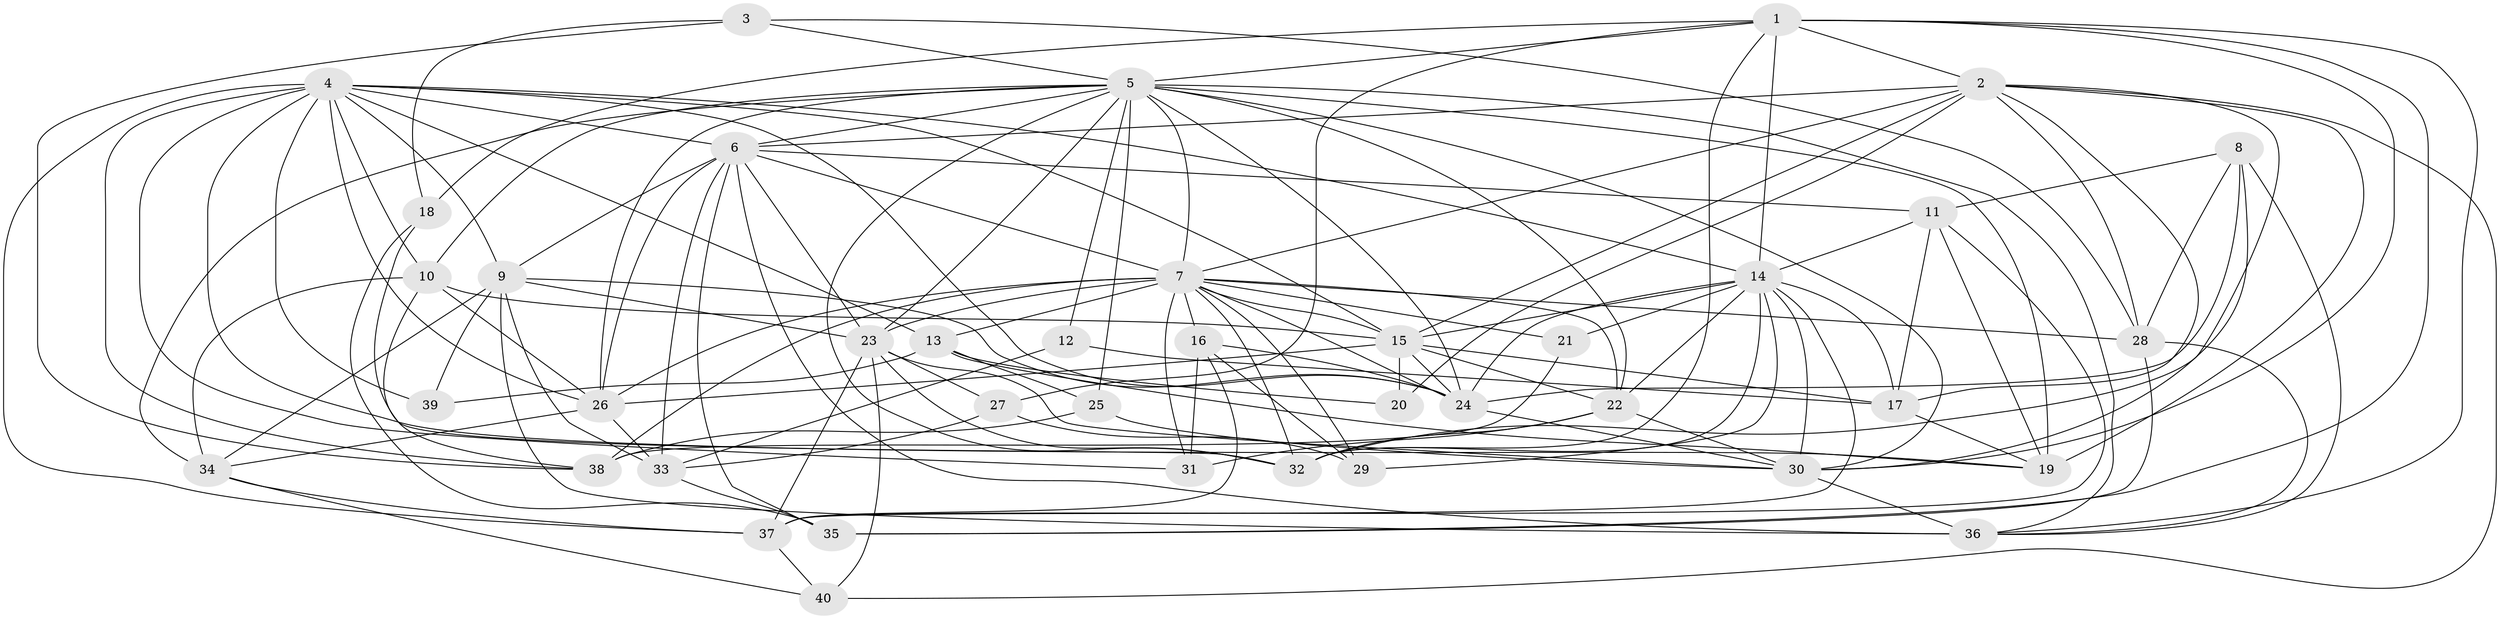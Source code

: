 // original degree distribution, {5: 0.14516129032258066, 3: 0.25, 4: 0.27419354838709675, 2: 0.16129032258064516, 8: 0.016129032258064516, 9: 0.008064516129032258, 7: 0.03225806451612903, 6: 0.11290322580645161}
// Generated by graph-tools (version 1.1) at 2025/51/03/04/25 22:51:11]
// undirected, 40 vertices, 139 edges
graph export_dot {
  node [color=gray90,style=filled];
  1;
  2;
  3;
  4;
  5;
  6;
  7;
  8;
  9;
  10;
  11;
  12;
  13;
  14;
  15;
  16;
  17;
  18;
  19;
  20;
  21;
  22;
  23;
  24;
  25;
  26;
  27;
  28;
  29;
  30;
  31;
  32;
  33;
  34;
  35;
  36;
  37;
  38;
  39;
  40;
  1 -- 2 [weight=1.0];
  1 -- 5 [weight=1.0];
  1 -- 14 [weight=1.0];
  1 -- 18 [weight=1.0];
  1 -- 27 [weight=1.0];
  1 -- 30 [weight=1.0];
  1 -- 32 [weight=1.0];
  1 -- 35 [weight=1.0];
  1 -- 36 [weight=1.0];
  2 -- 6 [weight=2.0];
  2 -- 7 [weight=1.0];
  2 -- 15 [weight=2.0];
  2 -- 17 [weight=1.0];
  2 -- 19 [weight=1.0];
  2 -- 20 [weight=2.0];
  2 -- 28 [weight=1.0];
  2 -- 32 [weight=1.0];
  2 -- 40 [weight=1.0];
  3 -- 5 [weight=1.0];
  3 -- 18 [weight=1.0];
  3 -- 28 [weight=1.0];
  3 -- 38 [weight=1.0];
  4 -- 6 [weight=1.0];
  4 -- 9 [weight=1.0];
  4 -- 10 [weight=1.0];
  4 -- 13 [weight=1.0];
  4 -- 14 [weight=2.0];
  4 -- 15 [weight=1.0];
  4 -- 19 [weight=1.0];
  4 -- 24 [weight=1.0];
  4 -- 26 [weight=2.0];
  4 -- 31 [weight=1.0];
  4 -- 37 [weight=1.0];
  4 -- 38 [weight=1.0];
  4 -- 39 [weight=1.0];
  5 -- 6 [weight=1.0];
  5 -- 7 [weight=1.0];
  5 -- 10 [weight=2.0];
  5 -- 12 [weight=1.0];
  5 -- 19 [weight=2.0];
  5 -- 22 [weight=1.0];
  5 -- 23 [weight=1.0];
  5 -- 24 [weight=1.0];
  5 -- 25 [weight=1.0];
  5 -- 26 [weight=1.0];
  5 -- 30 [weight=1.0];
  5 -- 32 [weight=1.0];
  5 -- 34 [weight=2.0];
  5 -- 36 [weight=1.0];
  6 -- 7 [weight=1.0];
  6 -- 9 [weight=2.0];
  6 -- 11 [weight=1.0];
  6 -- 23 [weight=1.0];
  6 -- 26 [weight=2.0];
  6 -- 33 [weight=1.0];
  6 -- 35 [weight=1.0];
  6 -- 36 [weight=1.0];
  7 -- 13 [weight=1.0];
  7 -- 15 [weight=1.0];
  7 -- 16 [weight=1.0];
  7 -- 21 [weight=1.0];
  7 -- 22 [weight=1.0];
  7 -- 23 [weight=1.0];
  7 -- 24 [weight=1.0];
  7 -- 26 [weight=2.0];
  7 -- 28 [weight=1.0];
  7 -- 29 [weight=1.0];
  7 -- 31 [weight=1.0];
  7 -- 32 [weight=1.0];
  7 -- 38 [weight=2.0];
  8 -- 11 [weight=1.0];
  8 -- 24 [weight=1.0];
  8 -- 28 [weight=1.0];
  8 -- 30 [weight=1.0];
  8 -- 36 [weight=1.0];
  9 -- 23 [weight=1.0];
  9 -- 24 [weight=1.0];
  9 -- 33 [weight=1.0];
  9 -- 34 [weight=1.0];
  9 -- 36 [weight=2.0];
  9 -- 39 [weight=1.0];
  10 -- 15 [weight=1.0];
  10 -- 26 [weight=1.0];
  10 -- 32 [weight=3.0];
  10 -- 34 [weight=1.0];
  11 -- 14 [weight=1.0];
  11 -- 17 [weight=1.0];
  11 -- 19 [weight=1.0];
  11 -- 37 [weight=1.0];
  12 -- 17 [weight=1.0];
  12 -- 33 [weight=1.0];
  13 -- 19 [weight=1.0];
  13 -- 20 [weight=1.0];
  13 -- 25 [weight=1.0];
  13 -- 39 [weight=1.0];
  14 -- 15 [weight=1.0];
  14 -- 17 [weight=2.0];
  14 -- 21 [weight=3.0];
  14 -- 22 [weight=1.0];
  14 -- 24 [weight=1.0];
  14 -- 29 [weight=1.0];
  14 -- 30 [weight=1.0];
  14 -- 32 [weight=1.0];
  14 -- 37 [weight=1.0];
  15 -- 17 [weight=1.0];
  15 -- 20 [weight=1.0];
  15 -- 22 [weight=1.0];
  15 -- 24 [weight=1.0];
  15 -- 26 [weight=1.0];
  16 -- 24 [weight=1.0];
  16 -- 29 [weight=1.0];
  16 -- 31 [weight=1.0];
  16 -- 37 [weight=2.0];
  17 -- 19 [weight=1.0];
  18 -- 35 [weight=1.0];
  18 -- 38 [weight=1.0];
  21 -- 38 [weight=1.0];
  22 -- 30 [weight=1.0];
  22 -- 31 [weight=1.0];
  22 -- 32 [weight=1.0];
  23 -- 27 [weight=1.0];
  23 -- 30 [weight=1.0];
  23 -- 32 [weight=1.0];
  23 -- 37 [weight=1.0];
  23 -- 40 [weight=2.0];
  24 -- 30 [weight=1.0];
  25 -- 30 [weight=1.0];
  25 -- 38 [weight=2.0];
  26 -- 33 [weight=2.0];
  26 -- 34 [weight=1.0];
  27 -- 29 [weight=1.0];
  27 -- 33 [weight=1.0];
  28 -- 35 [weight=1.0];
  28 -- 36 [weight=1.0];
  30 -- 36 [weight=1.0];
  33 -- 35 [weight=2.0];
  34 -- 37 [weight=1.0];
  34 -- 40 [weight=1.0];
  37 -- 40 [weight=2.0];
}
